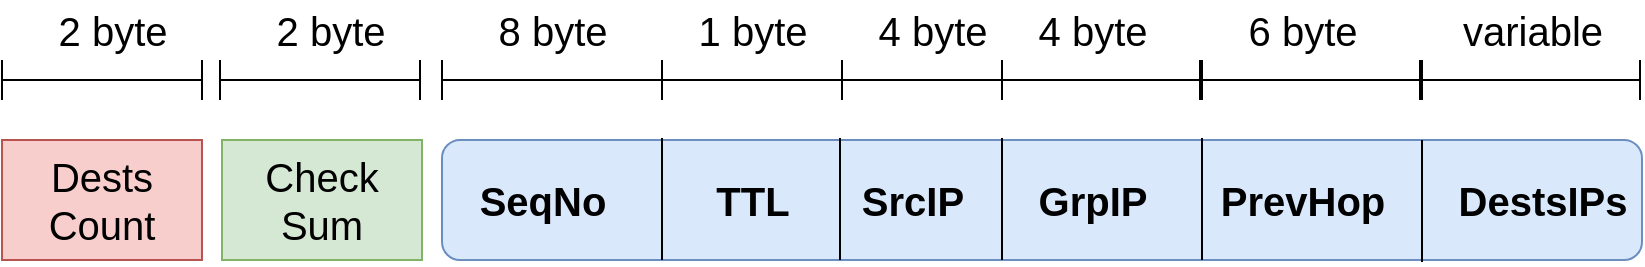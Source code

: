 <mxfile version="14.9.2" type="device"><diagram id="eRYonqHL9b5hYBSjvAid" name="Page-1"><mxGraphModel dx="1422" dy="793" grid="1" gridSize="10" guides="1" tooltips="1" connect="1" arrows="1" fold="1" page="1" pageScale="1" pageWidth="850" pageHeight="1100" math="0" shadow="0"><root><mxCell id="0"/><mxCell id="1" parent="0"/><mxCell id="NFPs95WyEAO5oa2GCpYP-1" value="" style="rounded=1;whiteSpace=wrap;html=1;fillColor=#dae8fc;strokeColor=#6c8ebf;" vertex="1" parent="1"><mxGeometry x="240" y="300" width="600" height="60" as="geometry"/></mxCell><mxCell id="NFPs95WyEAO5oa2GCpYP-3" value="SeqNo" style="text;html=1;align=center;verticalAlign=middle;resizable=0;points=[];autosize=1;strokeColor=none;fontSize=20;fontStyle=1" vertex="1" parent="1"><mxGeometry x="250" y="315" width="80" height="30" as="geometry"/></mxCell><mxCell id="NFPs95WyEAO5oa2GCpYP-4" value="TTL" style="text;html=1;align=center;verticalAlign=middle;resizable=0;points=[];autosize=1;strokeColor=none;fontStyle=1;fontSize=20;" vertex="1" parent="1"><mxGeometry x="370" y="315" width="50" height="30" as="geometry"/></mxCell><mxCell id="NFPs95WyEAO5oa2GCpYP-6" value="SrcIP" style="text;html=1;align=center;verticalAlign=middle;resizable=0;points=[];autosize=1;strokeColor=none;fontStyle=1;fontSize=20;" vertex="1" parent="1"><mxGeometry x="440" y="315" width="70" height="30" as="geometry"/></mxCell><mxCell id="NFPs95WyEAO5oa2GCpYP-7" value="GrpIP" style="text;html=1;align=center;verticalAlign=middle;resizable=0;points=[];autosize=1;strokeColor=none;fontStyle=1;fontSize=20;" vertex="1" parent="1"><mxGeometry x="530" y="315" width="70" height="30" as="geometry"/></mxCell><mxCell id="NFPs95WyEAO5oa2GCpYP-8" value="DestsIPs" style="text;html=1;align=center;verticalAlign=middle;resizable=0;points=[];autosize=1;strokeColor=none;fontStyle=1;fontSize=20;" vertex="1" parent="1"><mxGeometry x="740" y="315" width="100" height="30" as="geometry"/></mxCell><mxCell id="NFPs95WyEAO5oa2GCpYP-9" value="PrevHop" style="text;html=1;align=center;verticalAlign=middle;resizable=0;points=[];autosize=1;strokeColor=none;fontStyle=1;fontSize=20;" vertex="1" parent="1"><mxGeometry x="620" y="315" width="100" height="30" as="geometry"/></mxCell><mxCell id="NFPs95WyEAO5oa2GCpYP-14" value="" style="endArrow=none;html=1;fontSize=20;entryX=0.173;entryY=0.017;entryDx=0;entryDy=0;entryPerimeter=0;exitX=0.173;exitY=1.033;exitDx=0;exitDy=0;exitPerimeter=0;" edge="1" parent="1"><mxGeometry width="50" height="50" relative="1" as="geometry"><mxPoint x="439" y="360.0" as="sourcePoint"/><mxPoint x="439" y="299.04" as="targetPoint"/></mxGeometry></mxCell><mxCell id="NFPs95WyEAO5oa2GCpYP-15" value="" style="endArrow=none;html=1;fontSize=20;entryX=0.173;entryY=0.017;entryDx=0;entryDy=0;entryPerimeter=0;exitX=0.173;exitY=1.033;exitDx=0;exitDy=0;exitPerimeter=0;" edge="1" parent="1"><mxGeometry width="50" height="50" relative="1" as="geometry"><mxPoint x="520" y="360.0" as="sourcePoint"/><mxPoint x="520" y="299.04" as="targetPoint"/></mxGeometry></mxCell><mxCell id="NFPs95WyEAO5oa2GCpYP-16" value="" style="endArrow=none;html=1;fontSize=20;entryX=0.173;entryY=0.017;entryDx=0;entryDy=0;entryPerimeter=0;exitX=0.173;exitY=1.033;exitDx=0;exitDy=0;exitPerimeter=0;" edge="1" parent="1"><mxGeometry width="50" height="50" relative="1" as="geometry"><mxPoint x="730" y="360.96" as="sourcePoint"/><mxPoint x="730" y="300.0" as="targetPoint"/></mxGeometry></mxCell><mxCell id="NFPs95WyEAO5oa2GCpYP-17" value="" style="endArrow=none;html=1;fontSize=20;entryX=0.173;entryY=0.017;entryDx=0;entryDy=0;entryPerimeter=0;exitX=0.173;exitY=1.033;exitDx=0;exitDy=0;exitPerimeter=0;" edge="1" parent="1"><mxGeometry width="50" height="50" relative="1" as="geometry"><mxPoint x="620" y="360" as="sourcePoint"/><mxPoint x="620" y="299.04" as="targetPoint"/></mxGeometry></mxCell><mxCell id="NFPs95WyEAO5oa2GCpYP-19" value="" style="endArrow=none;html=1;fontSize=20;" edge="1" parent="1"><mxGeometry width="50" height="50" relative="1" as="geometry"><mxPoint x="240" y="270" as="sourcePoint"/><mxPoint x="350" y="270" as="targetPoint"/></mxGeometry></mxCell><mxCell id="NFPs95WyEAO5oa2GCpYP-20" value="" style="endArrow=none;html=1;fontSize=20;" edge="1" parent="1"><mxGeometry width="50" height="50" relative="1" as="geometry"><mxPoint x="240" y="280" as="sourcePoint"/><mxPoint x="240" y="260" as="targetPoint"/></mxGeometry></mxCell><mxCell id="NFPs95WyEAO5oa2GCpYP-22" value="" style="endArrow=none;html=1;fontSize=20;" edge="1" parent="1"><mxGeometry width="50" height="50" relative="1" as="geometry"><mxPoint x="350" y="280" as="sourcePoint"/><mxPoint x="350" y="260" as="targetPoint"/></mxGeometry></mxCell><mxCell id="NFPs95WyEAO5oa2GCpYP-25" value="" style="endArrow=none;html=1;fontSize=20;entryX=0.173;entryY=0.017;entryDx=0;entryDy=0;entryPerimeter=0;exitX=0.173;exitY=1.033;exitDx=0;exitDy=0;exitPerimeter=0;" edge="1" parent="1"><mxGeometry width="50" height="50" relative="1" as="geometry"><mxPoint x="350" y="360.0" as="sourcePoint"/><mxPoint x="350" y="299.04" as="targetPoint"/></mxGeometry></mxCell><mxCell id="NFPs95WyEAO5oa2GCpYP-26" value="" style="endArrow=none;html=1;fontSize=20;" edge="1" parent="1"><mxGeometry width="50" height="50" relative="1" as="geometry"><mxPoint x="729" y="270" as="sourcePoint"/><mxPoint x="839" y="270" as="targetPoint"/></mxGeometry></mxCell><mxCell id="NFPs95WyEAO5oa2GCpYP-27" value="" style="endArrow=none;html=1;fontSize=20;" edge="1" parent="1"><mxGeometry width="50" height="50" relative="1" as="geometry"><mxPoint x="729" y="280" as="sourcePoint"/><mxPoint x="729" y="260" as="targetPoint"/></mxGeometry></mxCell><mxCell id="NFPs95WyEAO5oa2GCpYP-28" value="" style="endArrow=none;html=1;fontSize=20;" edge="1" parent="1"><mxGeometry width="50" height="50" relative="1" as="geometry"><mxPoint x="839" y="280" as="sourcePoint"/><mxPoint x="839" y="260" as="targetPoint"/></mxGeometry></mxCell><mxCell id="NFPs95WyEAO5oa2GCpYP-30" value="" style="endArrow=none;html=1;fontSize=20;" edge="1" parent="1"><mxGeometry width="50" height="50" relative="1" as="geometry"><mxPoint x="620" y="270" as="sourcePoint"/><mxPoint x="730" y="270" as="targetPoint"/></mxGeometry></mxCell><mxCell id="NFPs95WyEAO5oa2GCpYP-31" value="" style="endArrow=none;html=1;fontSize=20;" edge="1" parent="1"><mxGeometry width="50" height="50" relative="1" as="geometry"><mxPoint x="620" y="280" as="sourcePoint"/><mxPoint x="620" y="260" as="targetPoint"/></mxGeometry></mxCell><mxCell id="NFPs95WyEAO5oa2GCpYP-32" value="" style="endArrow=none;html=1;fontSize=20;" edge="1" parent="1"><mxGeometry width="50" height="50" relative="1" as="geometry"><mxPoint x="730" y="280" as="sourcePoint"/><mxPoint x="730" y="260" as="targetPoint"/></mxGeometry></mxCell><mxCell id="NFPs95WyEAO5oa2GCpYP-33" value="" style="endArrow=none;html=1;fontSize=20;" edge="1" parent="1"><mxGeometry width="50" height="50" relative="1" as="geometry"><mxPoint x="520" y="270" as="sourcePoint"/><mxPoint x="619" y="270" as="targetPoint"/></mxGeometry></mxCell><mxCell id="NFPs95WyEAO5oa2GCpYP-34" value="" style="endArrow=none;html=1;fontSize=20;" edge="1" parent="1"><mxGeometry width="50" height="50" relative="1" as="geometry"><mxPoint x="520" y="280" as="sourcePoint"/><mxPoint x="520" y="260" as="targetPoint"/></mxGeometry></mxCell><mxCell id="NFPs95WyEAO5oa2GCpYP-35" value="" style="endArrow=none;html=1;fontSize=20;" edge="1" parent="1"><mxGeometry width="50" height="50" relative="1" as="geometry"><mxPoint x="619" y="280" as="sourcePoint"/><mxPoint x="619" y="260" as="targetPoint"/></mxGeometry></mxCell><mxCell id="NFPs95WyEAO5oa2GCpYP-43" value="" style="endArrow=none;html=1;fontSize=20;" edge="1" parent="1"><mxGeometry width="50" height="50" relative="1" as="geometry"><mxPoint x="350" y="270" as="sourcePoint"/><mxPoint x="440" y="270" as="targetPoint"/></mxGeometry></mxCell><mxCell id="NFPs95WyEAO5oa2GCpYP-44" value="" style="endArrow=none;html=1;fontSize=20;" edge="1" parent="1"><mxGeometry width="50" height="50" relative="1" as="geometry"><mxPoint x="350" y="280" as="sourcePoint"/><mxPoint x="350" y="260" as="targetPoint"/></mxGeometry></mxCell><mxCell id="NFPs95WyEAO5oa2GCpYP-45" value="" style="endArrow=none;html=1;fontSize=20;" edge="1" parent="1"><mxGeometry width="50" height="50" relative="1" as="geometry"><mxPoint x="440" y="280" as="sourcePoint"/><mxPoint x="440" y="260" as="targetPoint"/></mxGeometry></mxCell><mxCell id="NFPs95WyEAO5oa2GCpYP-46" value="" style="endArrow=none;html=1;fontSize=20;" edge="1" parent="1"><mxGeometry width="50" height="50" relative="1" as="geometry"><mxPoint x="440" y="270" as="sourcePoint"/><mxPoint x="520" y="270" as="targetPoint"/></mxGeometry></mxCell><mxCell id="NFPs95WyEAO5oa2GCpYP-47" value="" style="endArrow=none;html=1;fontSize=20;" edge="1" parent="1"><mxGeometry width="50" height="50" relative="1" as="geometry"><mxPoint x="440" y="280" as="sourcePoint"/><mxPoint x="440" y="260" as="targetPoint"/></mxGeometry></mxCell><mxCell id="NFPs95WyEAO5oa2GCpYP-48" value="" style="endArrow=none;html=1;fontSize=20;" edge="1" parent="1"><mxGeometry width="50" height="50" relative="1" as="geometry"><mxPoint x="520" y="280" as="sourcePoint"/><mxPoint x="520" y="260" as="targetPoint"/></mxGeometry></mxCell><mxCell id="NFPs95WyEAO5oa2GCpYP-49" value="8 byte" style="text;html=1;align=center;verticalAlign=middle;resizable=0;points=[];autosize=1;strokeColor=none;fontSize=20;" vertex="1" parent="1"><mxGeometry x="260" y="230" width="70" height="30" as="geometry"/></mxCell><mxCell id="NFPs95WyEAO5oa2GCpYP-50" value="1 byte" style="text;html=1;align=center;verticalAlign=middle;resizable=0;points=[];autosize=1;strokeColor=none;fontSize=20;" vertex="1" parent="1"><mxGeometry x="360" y="230" width="70" height="30" as="geometry"/></mxCell><mxCell id="NFPs95WyEAO5oa2GCpYP-51" value="4 byte" style="text;html=1;align=center;verticalAlign=middle;resizable=0;points=[];autosize=1;strokeColor=none;fontSize=20;" vertex="1" parent="1"><mxGeometry x="450" y="230" width="70" height="30" as="geometry"/></mxCell><mxCell id="NFPs95WyEAO5oa2GCpYP-52" value="4 byte" style="text;html=1;align=center;verticalAlign=middle;resizable=0;points=[];autosize=1;strokeColor=none;fontSize=20;" vertex="1" parent="1"><mxGeometry x="530" y="230" width="70" height="30" as="geometry"/></mxCell><mxCell id="NFPs95WyEAO5oa2GCpYP-53" value="6 byte" style="text;html=1;align=center;verticalAlign=middle;resizable=0;points=[];autosize=1;strokeColor=none;fontSize=20;" vertex="1" parent="1"><mxGeometry x="635" y="230" width="70" height="30" as="geometry"/></mxCell><mxCell id="NFPs95WyEAO5oa2GCpYP-54" value="variable" style="text;html=1;align=center;verticalAlign=middle;resizable=0;points=[];autosize=1;strokeColor=none;fontSize=20;" vertex="1" parent="1"><mxGeometry x="740" y="230" width="90" height="30" as="geometry"/></mxCell><mxCell id="NFPs95WyEAO5oa2GCpYP-55" value="Dests Count" style="rounded=0;whiteSpace=wrap;html=1;fontSize=20;fillColor=#f8cecc;strokeColor=#b85450;" vertex="1" parent="1"><mxGeometry x="20" y="300" width="100" height="60" as="geometry"/></mxCell><mxCell id="NFPs95WyEAO5oa2GCpYP-56" value="Check Sum" style="rounded=0;whiteSpace=wrap;html=1;fontSize=20;fillColor=#d5e8d4;strokeColor=#82b366;" vertex="1" parent="1"><mxGeometry x="130" y="300" width="100" height="60" as="geometry"/></mxCell><mxCell id="NFPs95WyEAO5oa2GCpYP-63" value="" style="endArrow=none;html=1;fontSize=20;" edge="1" parent="1"><mxGeometry width="50" height="50" relative="1" as="geometry"><mxPoint x="120" y="280" as="sourcePoint"/><mxPoint x="120" y="260" as="targetPoint"/></mxGeometry></mxCell><mxCell id="NFPs95WyEAO5oa2GCpYP-64" value="" style="endArrow=none;html=1;fontSize=20;" edge="1" parent="1"><mxGeometry width="50" height="50" relative="1" as="geometry"><mxPoint x="20" y="280" as="sourcePoint"/><mxPoint x="20" y="260" as="targetPoint"/></mxGeometry></mxCell><mxCell id="NFPs95WyEAO5oa2GCpYP-65" value="" style="endArrow=none;html=1;fontSize=20;" edge="1" parent="1"><mxGeometry width="50" height="50" relative="1" as="geometry"><mxPoint x="20" y="270" as="sourcePoint"/><mxPoint x="120" y="270" as="targetPoint"/></mxGeometry></mxCell><mxCell id="NFPs95WyEAO5oa2GCpYP-66" value="" style="endArrow=none;html=1;fontSize=20;" edge="1" parent="1"><mxGeometry width="50" height="50" relative="1" as="geometry"><mxPoint x="20" y="280" as="sourcePoint"/><mxPoint x="20" y="260" as="targetPoint"/></mxGeometry></mxCell><mxCell id="NFPs95WyEAO5oa2GCpYP-68" value="2 byte" style="text;html=1;align=center;verticalAlign=middle;resizable=0;points=[];autosize=1;strokeColor=none;fontSize=20;" vertex="1" parent="1"><mxGeometry x="40" y="230" width="70" height="30" as="geometry"/></mxCell><mxCell id="NFPs95WyEAO5oa2GCpYP-70" value="" style="endArrow=none;html=1;fontSize=20;" edge="1" parent="1"><mxGeometry width="50" height="50" relative="1" as="geometry"><mxPoint x="229" y="280" as="sourcePoint"/><mxPoint x="229" y="260" as="targetPoint"/></mxGeometry></mxCell><mxCell id="NFPs95WyEAO5oa2GCpYP-71" value="" style="endArrow=none;html=1;fontSize=20;" edge="1" parent="1"><mxGeometry width="50" height="50" relative="1" as="geometry"><mxPoint x="129" y="280" as="sourcePoint"/><mxPoint x="129" y="260" as="targetPoint"/></mxGeometry></mxCell><mxCell id="NFPs95WyEAO5oa2GCpYP-72" value="" style="endArrow=none;html=1;fontSize=20;" edge="1" parent="1"><mxGeometry width="50" height="50" relative="1" as="geometry"><mxPoint x="129" y="270" as="sourcePoint"/><mxPoint x="229" y="270" as="targetPoint"/></mxGeometry></mxCell><mxCell id="NFPs95WyEAO5oa2GCpYP-73" value="" style="endArrow=none;html=1;fontSize=20;" edge="1" parent="1"><mxGeometry width="50" height="50" relative="1" as="geometry"><mxPoint x="129" y="280" as="sourcePoint"/><mxPoint x="129" y="260" as="targetPoint"/></mxGeometry></mxCell><mxCell id="NFPs95WyEAO5oa2GCpYP-74" value="2 byte" style="text;html=1;align=center;verticalAlign=middle;resizable=0;points=[];autosize=1;strokeColor=none;fontSize=20;" vertex="1" parent="1"><mxGeometry x="149" y="230" width="70" height="30" as="geometry"/></mxCell></root></mxGraphModel></diagram></mxfile>